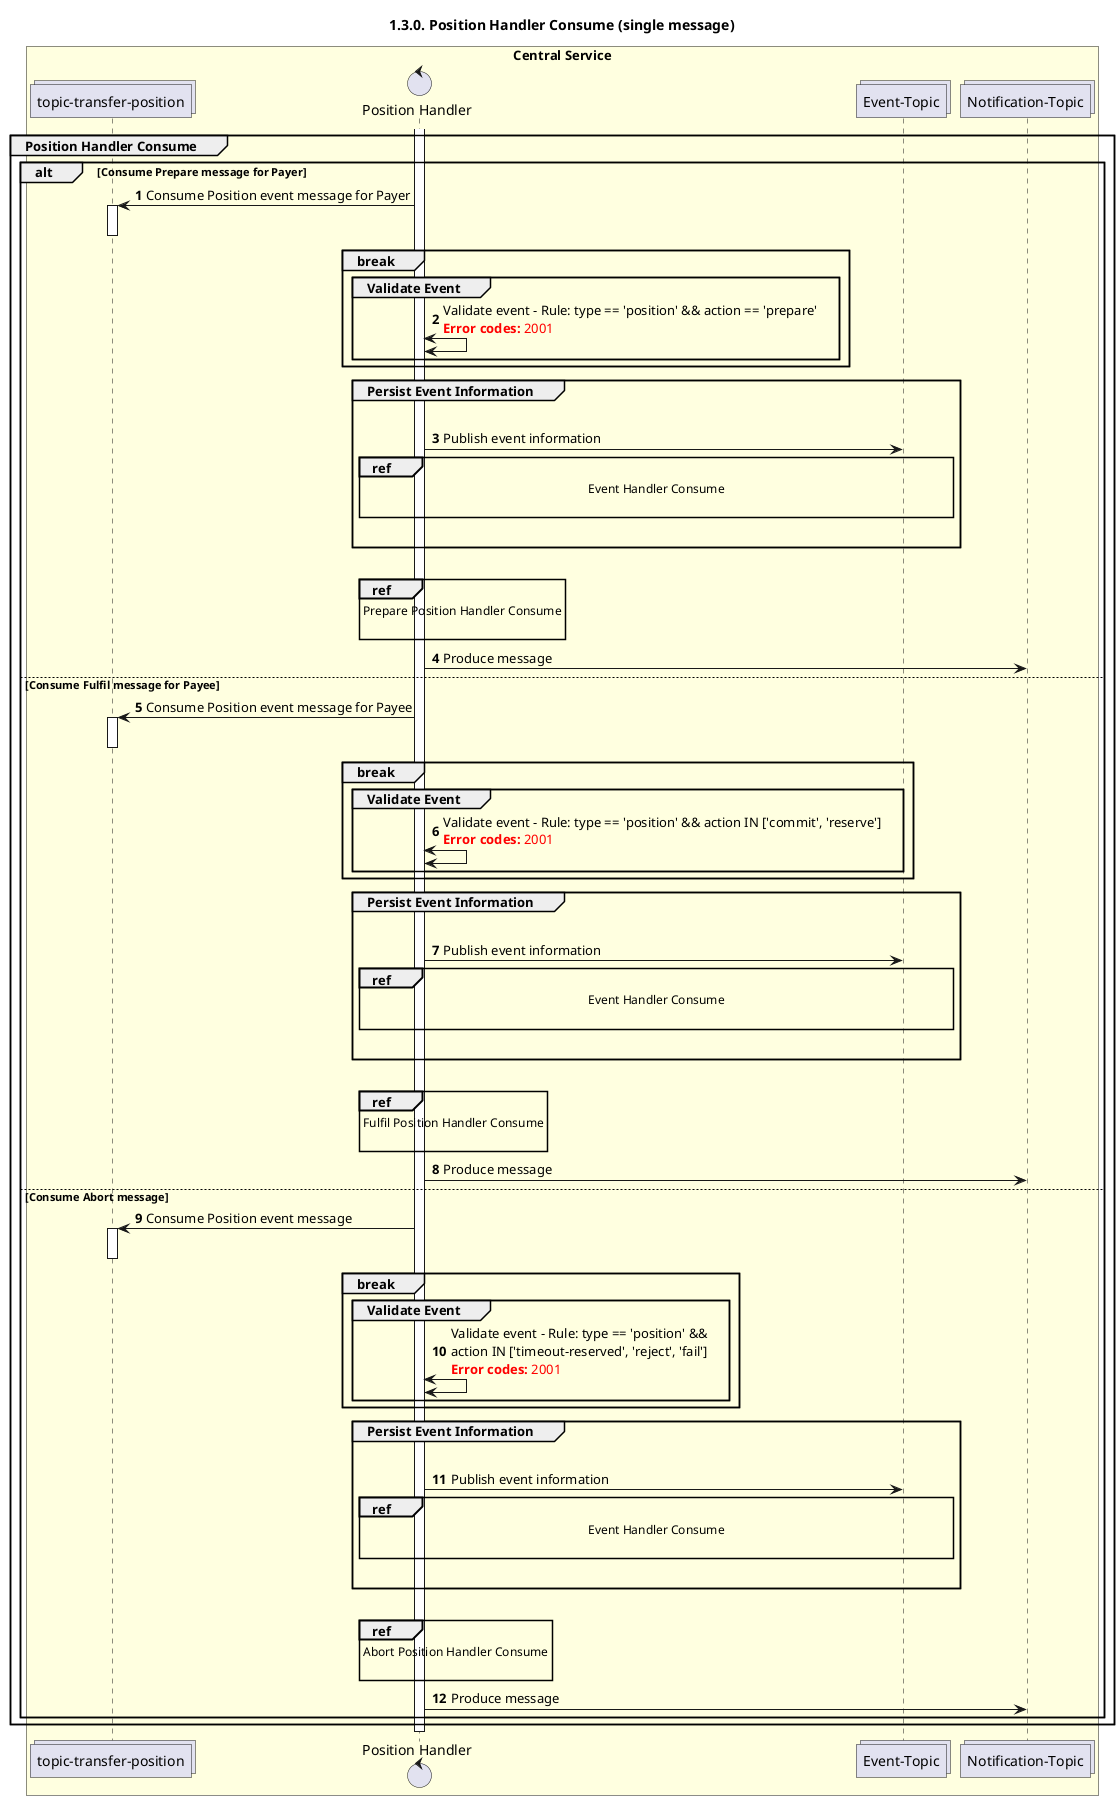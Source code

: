/'*****
 License
 --------------
 Copyright © 2017 Bill & Melinda Gates Foundation
 The Mojaloop files are made available by the Bill & Melinda Gates Foundation under the Apache License, Version 2.0 (the "License") and you may not use these files except in compliance with the License. You may obtain a copy of the License at
 http://www.apache.org/licenses/LICENSE-2.0
 Unless required by applicable law or agreed to in writing, the Mojaloop files are distributed on an "AS IS" BASIS, WITHOUT WARRANTIES OR CONDITIONS OF ANY KIND, either express or implied. See the License for the specific language governing permissions and limitations under the License.
 Contributors
 --------------
 This is the official list of the Mojaloop project contributors for this file.
 Names of the original copyright holders (individuals or organizations)
 should be listed with a '*' in the first column. People who have
 contributed from an organization can be listed under the organization
 that actually holds the copyright for their contributions (see the
 Gates Foundation organization for an example). Those individuals should have
 their names indented and be marked with a '-'. Email address can be added
 optionally within square brackets <email>.
 * Gates Foundation
 - Name Surname <name.surname@gatesfoundation.com>

 * Georgi Georgiev <georgi.georgiev@modusbox.com>
 * Rajiv Mothilal <rajiv.mothilal@modusbox.com>
 * Miguel de Barros <miguel.debarros@modusbox.com>
 --------------
 ******'/

@startuml
' declate title
title 1.3.0. Position Handler Consume (single message)

autonumber

' Actor Keys:
'   boundary - APIs/Interfaces, etc
'   collections - Kafka Topics
'   control - Kafka Consumers
'   entity - Database Access Objects
'   database - Database Persistance Store

' declare actors
collections "topic-transfer-position" as TOPIC_TRANSFER_POSITION
control "Position Handler" as POS_HANDLER
collections "Event-Topic" as TOPIC_EVENTS
collections "Notification-Topic" as TOPIC_NOTIFICATIONS


box "Central Service" #LightYellow
    participant TOPIC_TRANSFER_POSITION
    participant POS_HANDLER
    participant TOPIC_EVENTS
    participant TOPIC_NOTIFICATIONS
end box

' start flow
activate POS_HANDLER
group Position Handler Consume
    alt Consume Prepare message for Payer
        TOPIC_TRANSFER_POSITION <- POS_HANDLER: Consume Position event message for Payer
        activate TOPIC_TRANSFER_POSITION
        deactivate TOPIC_TRANSFER_POSITION
        break
            group Validate Event
                POS_HANDLER <-> POS_HANDLER: Validate event - Rule: type == 'position' && action == 'prepare'\n<color #FF0000><b>Error codes:</b> 2001</color>
            end
        end
        group Persist Event Information
            |||
            POS_HANDLER -> TOPIC_EVENTS: Publish event information
            ref over POS_HANDLER, TOPIC_EVENTS :  Event Handler Consume\n
            |||
        end
        |||
        ref over POS_HANDLER: Prepare Position Handler Consume\n
        POS_HANDLER -> TOPIC_NOTIFICATIONS: Produce message
    else Consume Fulfil message for Payee
        TOPIC_TRANSFER_POSITION <- POS_HANDLER: Consume Position event message for Payee
        activate TOPIC_TRANSFER_POSITION
        deactivate TOPIC_TRANSFER_POSITION
        break
            group Validate Event
                POS_HANDLER <-> POS_HANDLER: Validate event - Rule: type == 'position' && action IN ['commit', 'reserve']\n<color #FF0000><b>Error codes:</b> 2001</color>
            end
        end
        group Persist Event Information
            |||
            POS_HANDLER -> TOPIC_EVENTS: Publish event information
            ref over POS_HANDLER, TOPIC_EVENTS :  Event Handler Consume\n
            |||
        end
        |||
        ref over POS_HANDLER: Fulfil Position Handler Consume\n
        POS_HANDLER -> TOPIC_NOTIFICATIONS: Produce message
    else Consume Abort message
        TOPIC_TRANSFER_POSITION <- POS_HANDLER: Consume Position event message
        activate TOPIC_TRANSFER_POSITION
        deactivate TOPIC_TRANSFER_POSITION
        break
            group Validate Event
                POS_HANDLER <-> POS_HANDLER: Validate event - Rule: type == 'position' &&\naction IN ['timeout-reserved', 'reject', 'fail']\n<color #FF0000><b>Error codes:</b> 2001</color>
            end
        end
        group Persist Event Information
            |||
            POS_HANDLER -> TOPIC_EVENTS: Publish event information
            ref over POS_HANDLER, TOPIC_EVENTS :  Event Handler Consume\n
            |||
        end
        |||
        ref over POS_HANDLER: Abort Position Handler Consume\n
        POS_HANDLER -> TOPIC_NOTIFICATIONS: Produce message
    end

end
deactivate POS_HANDLER
@enduml
